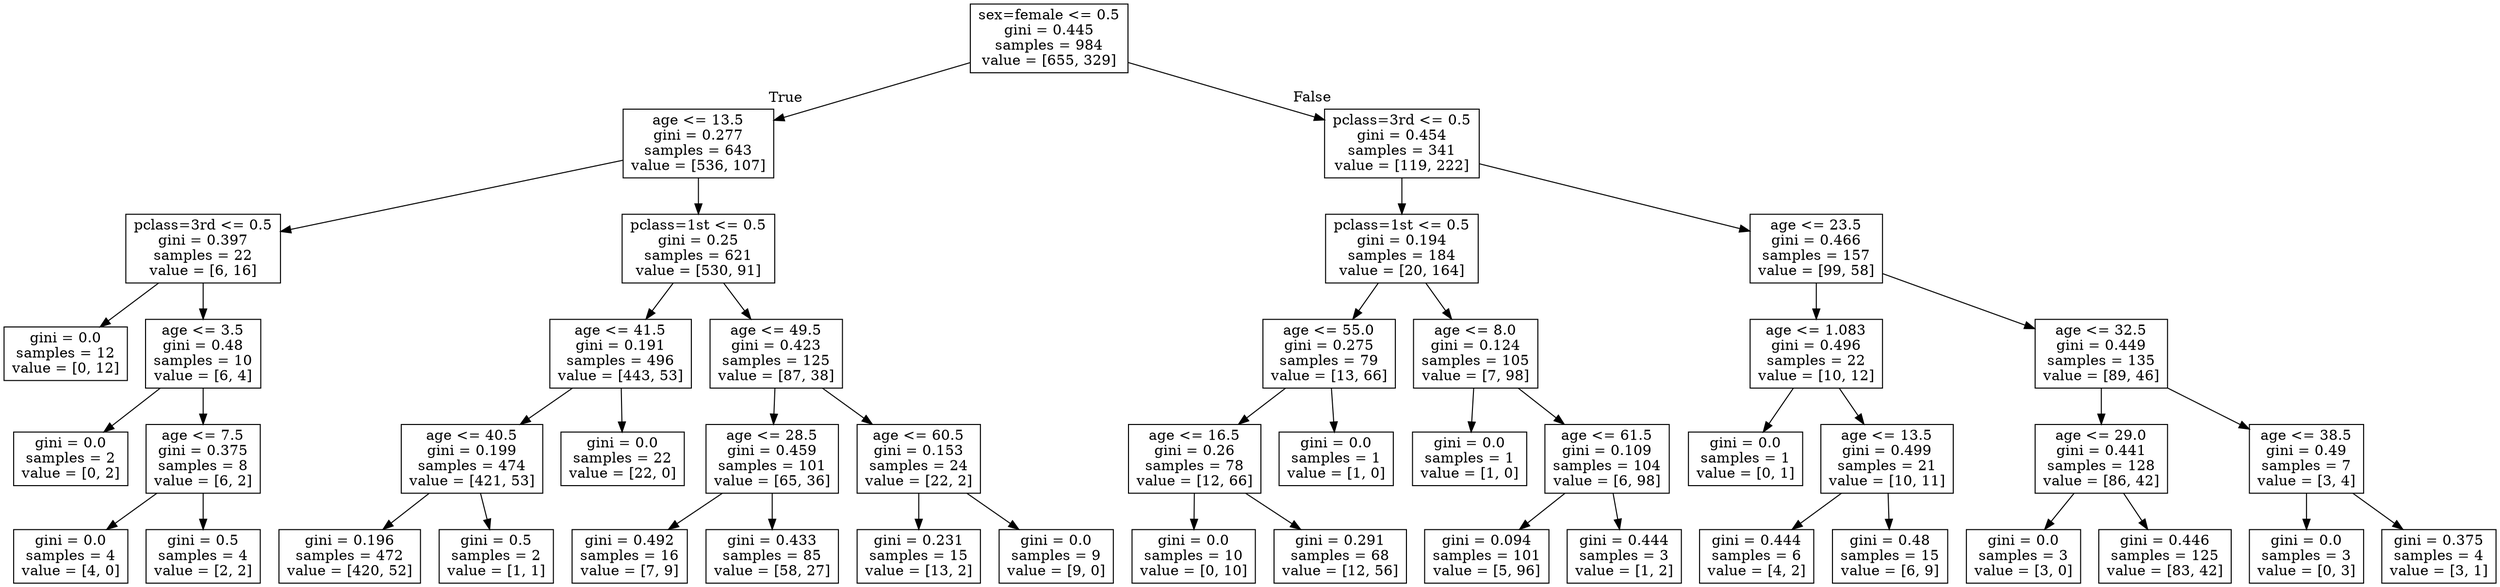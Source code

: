digraph Tree {
node [shape=box] ;
0 [label="sex=female <= 0.5\ngini = 0.445\nsamples = 984\nvalue = [655, 329]"] ;
1 [label="age <= 13.5\ngini = 0.277\nsamples = 643\nvalue = [536, 107]"] ;
0 -> 1 [labeldistance=2.5, labelangle=45, headlabel="True"] ;
2 [label="pclass=3rd <= 0.5\ngini = 0.397\nsamples = 22\nvalue = [6, 16]"] ;
1 -> 2 ;
3 [label="gini = 0.0\nsamples = 12\nvalue = [0, 12]"] ;
2 -> 3 ;
4 [label="age <= 3.5\ngini = 0.48\nsamples = 10\nvalue = [6, 4]"] ;
2 -> 4 ;
5 [label="gini = 0.0\nsamples = 2\nvalue = [0, 2]"] ;
4 -> 5 ;
6 [label="age <= 7.5\ngini = 0.375\nsamples = 8\nvalue = [6, 2]"] ;
4 -> 6 ;
7 [label="gini = 0.0\nsamples = 4\nvalue = [4, 0]"] ;
6 -> 7 ;
8 [label="gini = 0.5\nsamples = 4\nvalue = [2, 2]"] ;
6 -> 8 ;
9 [label="pclass=1st <= 0.5\ngini = 0.25\nsamples = 621\nvalue = [530, 91]"] ;
1 -> 9 ;
10 [label="age <= 41.5\ngini = 0.191\nsamples = 496\nvalue = [443, 53]"] ;
9 -> 10 ;
11 [label="age <= 40.5\ngini = 0.199\nsamples = 474\nvalue = [421, 53]"] ;
10 -> 11 ;
12 [label="gini = 0.196\nsamples = 472\nvalue = [420, 52]"] ;
11 -> 12 ;
13 [label="gini = 0.5\nsamples = 2\nvalue = [1, 1]"] ;
11 -> 13 ;
14 [label="gini = 0.0\nsamples = 22\nvalue = [22, 0]"] ;
10 -> 14 ;
15 [label="age <= 49.5\ngini = 0.423\nsamples = 125\nvalue = [87, 38]"] ;
9 -> 15 ;
16 [label="age <= 28.5\ngini = 0.459\nsamples = 101\nvalue = [65, 36]"] ;
15 -> 16 ;
17 [label="gini = 0.492\nsamples = 16\nvalue = [7, 9]"] ;
16 -> 17 ;
18 [label="gini = 0.433\nsamples = 85\nvalue = [58, 27]"] ;
16 -> 18 ;
19 [label="age <= 60.5\ngini = 0.153\nsamples = 24\nvalue = [22, 2]"] ;
15 -> 19 ;
20 [label="gini = 0.231\nsamples = 15\nvalue = [13, 2]"] ;
19 -> 20 ;
21 [label="gini = 0.0\nsamples = 9\nvalue = [9, 0]"] ;
19 -> 21 ;
22 [label="pclass=3rd <= 0.5\ngini = 0.454\nsamples = 341\nvalue = [119, 222]"] ;
0 -> 22 [labeldistance=2.5, labelangle=-45, headlabel="False"] ;
23 [label="pclass=1st <= 0.5\ngini = 0.194\nsamples = 184\nvalue = [20, 164]"] ;
22 -> 23 ;
24 [label="age <= 55.0\ngini = 0.275\nsamples = 79\nvalue = [13, 66]"] ;
23 -> 24 ;
25 [label="age <= 16.5\ngini = 0.26\nsamples = 78\nvalue = [12, 66]"] ;
24 -> 25 ;
26 [label="gini = 0.0\nsamples = 10\nvalue = [0, 10]"] ;
25 -> 26 ;
27 [label="gini = 0.291\nsamples = 68\nvalue = [12, 56]"] ;
25 -> 27 ;
28 [label="gini = 0.0\nsamples = 1\nvalue = [1, 0]"] ;
24 -> 28 ;
29 [label="age <= 8.0\ngini = 0.124\nsamples = 105\nvalue = [7, 98]"] ;
23 -> 29 ;
30 [label="gini = 0.0\nsamples = 1\nvalue = [1, 0]"] ;
29 -> 30 ;
31 [label="age <= 61.5\ngini = 0.109\nsamples = 104\nvalue = [6, 98]"] ;
29 -> 31 ;
32 [label="gini = 0.094\nsamples = 101\nvalue = [5, 96]"] ;
31 -> 32 ;
33 [label="gini = 0.444\nsamples = 3\nvalue = [1, 2]"] ;
31 -> 33 ;
34 [label="age <= 23.5\ngini = 0.466\nsamples = 157\nvalue = [99, 58]"] ;
22 -> 34 ;
35 [label="age <= 1.083\ngini = 0.496\nsamples = 22\nvalue = [10, 12]"] ;
34 -> 35 ;
36 [label="gini = 0.0\nsamples = 1\nvalue = [0, 1]"] ;
35 -> 36 ;
37 [label="age <= 13.5\ngini = 0.499\nsamples = 21\nvalue = [10, 11]"] ;
35 -> 37 ;
38 [label="gini = 0.444\nsamples = 6\nvalue = [4, 2]"] ;
37 -> 38 ;
39 [label="gini = 0.48\nsamples = 15\nvalue = [6, 9]"] ;
37 -> 39 ;
40 [label="age <= 32.5\ngini = 0.449\nsamples = 135\nvalue = [89, 46]"] ;
34 -> 40 ;
41 [label="age <= 29.0\ngini = 0.441\nsamples = 128\nvalue = [86, 42]"] ;
40 -> 41 ;
42 [label="gini = 0.0\nsamples = 3\nvalue = [3, 0]"] ;
41 -> 42 ;
43 [label="gini = 0.446\nsamples = 125\nvalue = [83, 42]"] ;
41 -> 43 ;
44 [label="age <= 38.5\ngini = 0.49\nsamples = 7\nvalue = [3, 4]"] ;
40 -> 44 ;
45 [label="gini = 0.0\nsamples = 3\nvalue = [0, 3]"] ;
44 -> 45 ;
46 [label="gini = 0.375\nsamples = 4\nvalue = [3, 1]"] ;
44 -> 46 ;
}